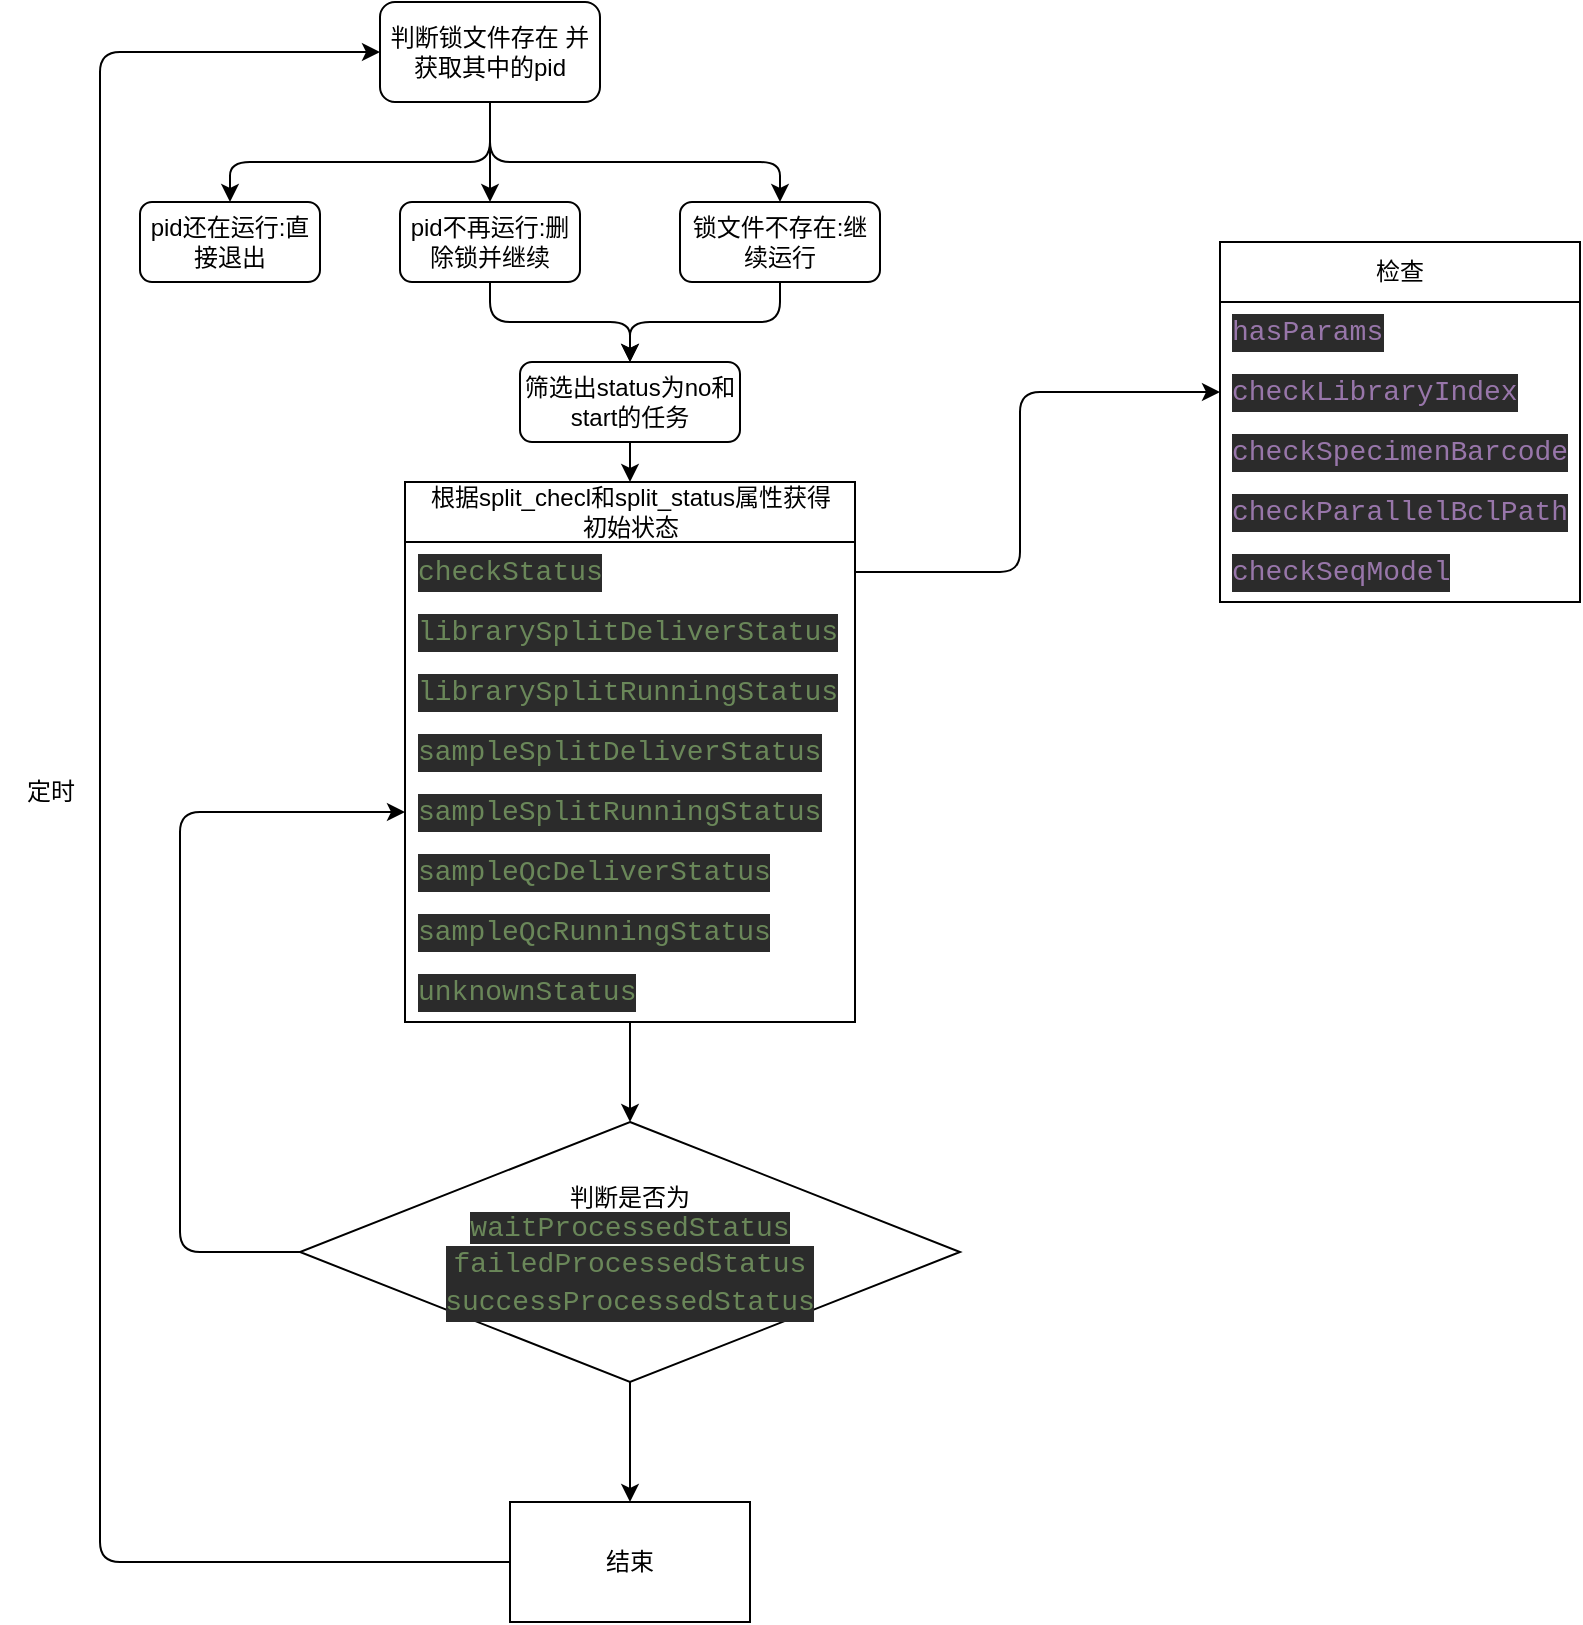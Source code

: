 <mxfile>
    <diagram id="ywiEqcDVkYlDiBQOXgn1" name="第 1 页">
        <mxGraphModel dx="839" dy="590" grid="1" gridSize="10" guides="1" tooltips="1" connect="1" arrows="1" fold="1" page="1" pageScale="1" pageWidth="827" pageHeight="1169" math="0" shadow="0">
            <root>
                <mxCell id="0"/>
                <mxCell id="1" parent="0"/>
                <mxCell id="46" value="" style="group" vertex="1" connectable="0" parent="1">
                    <mxGeometry x="50" y="110" width="790" height="810" as="geometry"/>
                </mxCell>
                <mxCell id="2" value="判断锁文件存在 并获取其中的pid" style="rounded=1;whiteSpace=wrap;html=1;container=0;" parent="46" vertex="1">
                    <mxGeometry x="190" width="110" height="50" as="geometry"/>
                </mxCell>
                <mxCell id="3" value="pid还在运行:直接退出" style="rounded=1;whiteSpace=wrap;html=1;container=0;" parent="46" vertex="1">
                    <mxGeometry x="70" y="100" width="90" height="40" as="geometry"/>
                </mxCell>
                <mxCell id="4" value="pid不再运行:删除锁并继续" style="rounded=1;whiteSpace=wrap;html=1;container=0;" parent="46" vertex="1">
                    <mxGeometry x="200" y="100" width="90" height="40" as="geometry"/>
                </mxCell>
                <mxCell id="5" value="锁文件不存在:继续运行" style="rounded=1;whiteSpace=wrap;html=1;container=0;" parent="46" vertex="1">
                    <mxGeometry x="340" y="100" width="100" height="40" as="geometry"/>
                </mxCell>
                <mxCell id="7" value="" style="endArrow=classic;html=1;exitX=0.5;exitY=1;exitDx=0;exitDy=0;entryX=0.5;entryY=0;entryDx=0;entryDy=0;" parent="46" source="2" target="3" edge="1">
                    <mxGeometry width="50" height="50" relative="1" as="geometry">
                        <mxPoint x="420" y="220" as="sourcePoint"/>
                        <mxPoint x="470" y="170" as="targetPoint"/>
                        <Array as="points">
                            <mxPoint x="245" y="80"/>
                            <mxPoint x="115" y="80"/>
                        </Array>
                    </mxGeometry>
                </mxCell>
                <mxCell id="8" value="" style="endArrow=classic;html=1;exitX=0.5;exitY=1;exitDx=0;exitDy=0;entryX=0.5;entryY=0;entryDx=0;entryDy=0;" parent="46" source="2" target="4" edge="1">
                    <mxGeometry width="50" height="50" relative="1" as="geometry">
                        <mxPoint x="420" y="200" as="sourcePoint"/>
                        <mxPoint x="470" y="150" as="targetPoint"/>
                    </mxGeometry>
                </mxCell>
                <mxCell id="9" value="" style="endArrow=classic;html=1;exitX=0.5;exitY=1;exitDx=0;exitDy=0;entryX=0.5;entryY=0;entryDx=0;entryDy=0;" parent="46" source="2" target="5" edge="1">
                    <mxGeometry width="50" height="50" relative="1" as="geometry">
                        <mxPoint x="410" y="70" as="sourcePoint"/>
                        <mxPoint x="460" y="20" as="targetPoint"/>
                        <Array as="points">
                            <mxPoint x="245" y="80"/>
                            <mxPoint x="390" y="80"/>
                        </Array>
                    </mxGeometry>
                </mxCell>
                <mxCell id="10" value="筛选出status为no和start的任务" style="rounded=1;whiteSpace=wrap;html=1;container=0;" parent="46" vertex="1">
                    <mxGeometry x="260" y="180" width="110" height="40" as="geometry"/>
                </mxCell>
                <mxCell id="11" value="" style="endArrow=classic;html=1;exitX=0.5;exitY=1;exitDx=0;exitDy=0;entryX=0.5;entryY=0;entryDx=0;entryDy=0;" parent="46" source="4" target="10" edge="1">
                    <mxGeometry width="50" height="50" relative="1" as="geometry">
                        <mxPoint x="420" y="190" as="sourcePoint"/>
                        <mxPoint x="470" y="140" as="targetPoint"/>
                        <Array as="points">
                            <mxPoint x="245" y="160"/>
                            <mxPoint x="315" y="160"/>
                        </Array>
                    </mxGeometry>
                </mxCell>
                <mxCell id="12" value="" style="endArrow=classic;html=1;exitX=0.5;exitY=1;exitDx=0;exitDy=0;entryX=0.5;entryY=0;entryDx=0;entryDy=0;" parent="46" source="5" target="10" edge="1">
                    <mxGeometry width="50" height="50" relative="1" as="geometry">
                        <mxPoint x="460" y="210" as="sourcePoint"/>
                        <mxPoint x="510" y="160" as="targetPoint"/>
                        <Array as="points">
                            <mxPoint x="390" y="160"/>
                            <mxPoint x="315" y="160"/>
                        </Array>
                    </mxGeometry>
                </mxCell>
                <mxCell id="16" value="根据split_checl和split_status属性获得&lt;br&gt;初始状态" style="swimlane;fontStyle=0;childLayout=stackLayout;horizontal=1;startSize=30;horizontalStack=0;resizeParent=1;resizeParentMax=0;resizeLast=0;collapsible=1;marginBottom=0;whiteSpace=wrap;html=1;container=0;" parent="46" vertex="1">
                    <mxGeometry x="202.5" y="240" width="225" height="270" as="geometry"/>
                </mxCell>
                <mxCell id="20" value="" style="endArrow=classic;html=1;exitX=0.5;exitY=1;exitDx=0;exitDy=0;entryX=0.5;entryY=0;entryDx=0;entryDy=0;" parent="46" source="10" target="16" edge="1">
                    <mxGeometry width="50" height="50" relative="1" as="geometry">
                        <mxPoint x="420" y="190" as="sourcePoint"/>
                        <mxPoint x="470" y="140" as="targetPoint"/>
                    </mxGeometry>
                </mxCell>
                <mxCell id="27" value="判断是否为&lt;br&gt;&lt;span style=&quot;color: rgb(106, 135, 89); background-color: rgb(43, 43, 43); font-family: Consolas, &amp;quot;Courier New&amp;quot;, monospace; font-size: 14px;&quot;&gt;waitProcessedStatus&lt;br&gt;&lt;/span&gt;&lt;div style=&quot;color: rgb(169, 183, 198); background-color: rgb(43, 43, 43); font-family: Consolas, &amp;quot;Courier New&amp;quot;, monospace; font-size: 14px; line-height: 19px;&quot;&gt;&lt;span style=&quot;color: #6a8759;&quot;&gt;failedProcessedStatus&lt;/span&gt;&lt;/div&gt;&lt;div style=&quot;color: rgb(169, 183, 198); background-color: rgb(43, 43, 43); font-family: Consolas, &amp;quot;Courier New&amp;quot;, monospace; font-size: 14px; line-height: 19px;&quot;&gt;&lt;div style=&quot;line-height: 19px;&quot;&gt;&lt;span style=&quot;color: #6a8759;&quot;&gt;successProcessedStatus&lt;/span&gt;&lt;/div&gt;&lt;/div&gt;" style="rhombus;whiteSpace=wrap;html=1;container=0;" parent="46" vertex="1">
                    <mxGeometry x="150" y="560" width="330" height="130" as="geometry"/>
                </mxCell>
                <mxCell id="29" value="" style="endArrow=classic;html=1;exitX=0;exitY=0.5;exitDx=0;exitDy=0;entryX=0;entryY=0.5;entryDx=0;entryDy=0;" parent="46" source="27" target="22" edge="1">
                    <mxGeometry width="50" height="50" relative="1" as="geometry">
                        <mxPoint x="420" y="440" as="sourcePoint"/>
                        <mxPoint x="470" y="390" as="targetPoint"/>
                        <Array as="points">
                            <mxPoint x="90" y="625"/>
                            <mxPoint x="90" y="405"/>
                        </Array>
                    </mxGeometry>
                </mxCell>
                <mxCell id="31" value="" style="endArrow=classic;html=1;entryX=0.5;entryY=0;entryDx=0;entryDy=0;" parent="46" target="27" edge="1">
                    <mxGeometry width="50" height="50" relative="1" as="geometry">
                        <mxPoint x="315" y="510" as="sourcePoint"/>
                        <mxPoint x="580" y="490" as="targetPoint"/>
                    </mxGeometry>
                </mxCell>
                <mxCell id="34" value="结束" style="rounded=0;whiteSpace=wrap;html=1;container=0;" parent="46" vertex="1">
                    <mxGeometry x="255" y="750" width="120" height="60" as="geometry"/>
                </mxCell>
                <mxCell id="35" value="" style="endArrow=classic;html=1;exitX=0.5;exitY=1;exitDx=0;exitDy=0;entryX=0.5;entryY=0;entryDx=0;entryDy=0;" parent="46" source="27" target="34" edge="1">
                    <mxGeometry width="50" height="50" relative="1" as="geometry">
                        <mxPoint x="420" y="540" as="sourcePoint"/>
                        <mxPoint x="470" y="490" as="targetPoint"/>
                    </mxGeometry>
                </mxCell>
                <mxCell id="36" value="检查" style="swimlane;fontStyle=0;childLayout=stackLayout;horizontal=1;startSize=30;horizontalStack=0;resizeParent=1;resizeParentMax=0;resizeLast=0;collapsible=1;marginBottom=0;whiteSpace=wrap;html=1;container=0;" parent="46" vertex="1">
                    <mxGeometry x="610" y="120" width="180" height="180" as="geometry"/>
                </mxCell>
                <mxCell id="43" value="" style="endArrow=classic;html=1;exitX=0;exitY=0.5;exitDx=0;exitDy=0;entryX=0;entryY=0.5;entryDx=0;entryDy=0;" edge="1" parent="46" source="34" target="2">
                    <mxGeometry width="50" height="50" relative="1" as="geometry">
                        <mxPoint x="410" y="620" as="sourcePoint"/>
                        <mxPoint x="460" y="570" as="targetPoint"/>
                        <Array as="points">
                            <mxPoint x="50" y="780"/>
                            <mxPoint x="50" y="25"/>
                        </Array>
                    </mxGeometry>
                </mxCell>
                <mxCell id="44" value="定时" style="text;html=1;align=center;verticalAlign=middle;resizable=0;points=[];autosize=1;strokeColor=none;fillColor=none;container=0;" vertex="1" parent="46">
                    <mxGeometry y="380" width="50" height="30" as="geometry"/>
                </mxCell>
                <mxCell id="17" value="&lt;div style=&quot;color: rgb(169, 183, 198); background-color: rgb(43, 43, 43); font-family: Consolas, &amp;quot;Courier New&amp;quot;, monospace; font-size: 14px; line-height: 19px;&quot;&gt;&lt;span style=&quot;color: #6a8759;&quot;&gt;checkStatus&lt;/span&gt;&lt;/div&gt;" style="text;strokeColor=none;fillColor=none;align=left;verticalAlign=middle;spacingLeft=4;spacingRight=4;overflow=hidden;points=[[0,0.5],[1,0.5]];portConstraint=eastwest;rotatable=0;whiteSpace=wrap;html=1;container=0;" parent="46" vertex="1">
                    <mxGeometry x="202.5" y="270" width="225" height="30" as="geometry"/>
                </mxCell>
                <mxCell id="18" value="&lt;div style=&quot;color: rgb(169, 183, 198); background-color: rgb(43, 43, 43); font-family: Consolas, &amp;quot;Courier New&amp;quot;, monospace; font-size: 14px; line-height: 19px;&quot;&gt;&lt;span style=&quot;color: #6a8759;&quot;&gt;librarySplitDeliverStatus&lt;/span&gt;&lt;/div&gt;" style="text;strokeColor=none;fillColor=none;align=left;verticalAlign=middle;spacingLeft=4;spacingRight=4;overflow=hidden;points=[[0,0.5],[1,0.5]];portConstraint=eastwest;rotatable=0;whiteSpace=wrap;html=1;container=0;" parent="46" vertex="1">
                    <mxGeometry x="202.5" y="300" width="225" height="30" as="geometry"/>
                </mxCell>
                <mxCell id="21" value="&lt;div style=&quot;color: rgb(169, 183, 198); background-color: rgb(43, 43, 43); font-family: Consolas, &amp;quot;Courier New&amp;quot;, monospace; font-size: 14px; line-height: 19px;&quot;&gt;&lt;span style=&quot;color: #6a8759;&quot;&gt;librarySplitRunningStatus&lt;/span&gt;&lt;/div&gt;" style="text;strokeColor=none;fillColor=none;align=left;verticalAlign=middle;spacingLeft=4;spacingRight=4;overflow=hidden;points=[[0,0.5],[1,0.5]];portConstraint=eastwest;rotatable=0;whiteSpace=wrap;html=1;container=0;" parent="46" vertex="1">
                    <mxGeometry x="202.5" y="330" width="225" height="30" as="geometry"/>
                </mxCell>
                <mxCell id="19" value="&lt;div style=&quot;color: rgb(169, 183, 198); background-color: rgb(43, 43, 43); font-family: Consolas, &amp;quot;Courier New&amp;quot;, monospace; font-size: 14px; line-height: 19px;&quot;&gt;&lt;div style=&quot;line-height: 19px;&quot;&gt;&lt;span style=&quot;color: #6a8759;&quot;&gt;sampleSplitDeliverStatus&lt;/span&gt;&lt;/div&gt;&lt;/div&gt;" style="text;strokeColor=none;fillColor=none;align=left;verticalAlign=middle;spacingLeft=4;spacingRight=4;overflow=hidden;points=[[0,0.5],[1,0.5]];portConstraint=eastwest;rotatable=0;whiteSpace=wrap;html=1;container=0;" parent="46" vertex="1">
                    <mxGeometry x="202.5" y="360" width="225" height="30" as="geometry"/>
                </mxCell>
                <mxCell id="22" value="&lt;div style=&quot;color: rgb(169, 183, 198); background-color: rgb(43, 43, 43); font-family: Consolas, &amp;quot;Courier New&amp;quot;, monospace; font-size: 14px; line-height: 19px;&quot;&gt;&lt;div style=&quot;line-height: 19px;&quot;&gt;&lt;div style=&quot;line-height: 19px;&quot;&gt;&lt;span style=&quot;color: #6a8759;&quot;&gt;sampleSplitRunningStatus&lt;/span&gt;&lt;/div&gt;&lt;/div&gt;&lt;/div&gt;" style="text;strokeColor=none;fillColor=none;align=left;verticalAlign=middle;spacingLeft=4;spacingRight=4;overflow=hidden;points=[[0,0.5],[1,0.5]];portConstraint=eastwest;rotatable=0;whiteSpace=wrap;html=1;container=0;" parent="46" vertex="1">
                    <mxGeometry x="202.5" y="390" width="225" height="30" as="geometry"/>
                </mxCell>
                <mxCell id="23" value="&lt;div style=&quot;color: rgb(169, 183, 198); background-color: rgb(43, 43, 43); font-family: Consolas, &amp;quot;Courier New&amp;quot;, monospace; font-size: 14px; line-height: 19px;&quot;&gt;&lt;div style=&quot;line-height: 19px;&quot;&gt;&lt;div style=&quot;line-height: 19px;&quot;&gt;&lt;div style=&quot;line-height: 19px;&quot;&gt;&lt;span style=&quot;color: #6a8759;&quot;&gt;sampleQcDeliverStatus&lt;/span&gt;&lt;/div&gt;&lt;/div&gt;&lt;/div&gt;&lt;/div&gt;" style="text;strokeColor=none;fillColor=none;align=left;verticalAlign=middle;spacingLeft=4;spacingRight=4;overflow=hidden;points=[[0,0.5],[1,0.5]];portConstraint=eastwest;rotatable=0;whiteSpace=wrap;html=1;container=0;" parent="46" vertex="1">
                    <mxGeometry x="202.5" y="420" width="225" height="30" as="geometry"/>
                </mxCell>
                <mxCell id="24" value="&lt;div style=&quot;color: rgb(169, 183, 198); background-color: rgb(43, 43, 43); font-family: Consolas, &amp;quot;Courier New&amp;quot;, monospace; font-size: 14px; line-height: 19px;&quot;&gt;&lt;div style=&quot;line-height: 19px;&quot;&gt;&lt;div style=&quot;line-height: 19px;&quot;&gt;&lt;div style=&quot;line-height: 19px;&quot;&gt;&lt;div style=&quot;line-height: 19px;&quot;&gt;&lt;span style=&quot;color: #6a8759;&quot;&gt;sampleQcRunningStatus&lt;/span&gt;&lt;/div&gt;&lt;/div&gt;&lt;/div&gt;&lt;/div&gt;&lt;/div&gt;" style="text;strokeColor=none;fillColor=none;align=left;verticalAlign=middle;spacingLeft=4;spacingRight=4;overflow=hidden;points=[[0,0.5],[1,0.5]];portConstraint=eastwest;rotatable=0;whiteSpace=wrap;html=1;container=0;" parent="46" vertex="1">
                    <mxGeometry x="202.5" y="450" width="225" height="30" as="geometry"/>
                </mxCell>
                <mxCell id="25" value="&lt;div style=&quot;color: rgb(169, 183, 198); background-color: rgb(43, 43, 43); font-family: Consolas, &amp;quot;Courier New&amp;quot;, monospace; font-size: 14px; line-height: 19px;&quot;&gt;&lt;div style=&quot;line-height: 19px;&quot;&gt;&lt;div style=&quot;line-height: 19px;&quot;&gt;&lt;div style=&quot;line-height: 19px;&quot;&gt;&lt;div style=&quot;line-height: 19px;&quot;&gt;&lt;div style=&quot;line-height: 19px;&quot;&gt;&lt;span style=&quot;color: #6a8759;&quot;&gt;unknownStatus&lt;/span&gt;&lt;/div&gt;&lt;/div&gt;&lt;/div&gt;&lt;/div&gt;&lt;/div&gt;&lt;/div&gt;" style="text;strokeColor=none;fillColor=none;align=left;verticalAlign=middle;spacingLeft=4;spacingRight=4;overflow=hidden;points=[[0,0.5],[1,0.5]];portConstraint=eastwest;rotatable=0;whiteSpace=wrap;html=1;container=0;" parent="46" vertex="1">
                    <mxGeometry x="202.5" y="480" width="225" height="30" as="geometry"/>
                </mxCell>
                <mxCell id="37" value="&lt;div style=&quot;color: rgb(169, 183, 198); background-color: rgb(43, 43, 43); font-family: Consolas, &amp;quot;Courier New&amp;quot;, monospace; font-size: 14px; line-height: 19px;&quot;&gt;&lt;span style=&quot;color: #9876aa;&quot;&gt;hasParams&lt;/span&gt;&lt;/div&gt;" style="text;strokeColor=none;fillColor=none;align=left;verticalAlign=middle;spacingLeft=4;spacingRight=4;overflow=hidden;points=[[0,0.5],[1,0.5]];portConstraint=eastwest;rotatable=0;whiteSpace=wrap;html=1;container=0;" parent="46" vertex="1">
                    <mxGeometry x="610" y="150" width="180" height="30" as="geometry"/>
                </mxCell>
                <mxCell id="38" value="&lt;div style=&quot;color: rgb(169, 183, 198); background-color: rgb(43, 43, 43); font-family: Consolas, &amp;quot;Courier New&amp;quot;, monospace; font-size: 14px; line-height: 19px;&quot;&gt;&lt;span style=&quot;color: #9876aa;&quot;&gt;checkLibraryIndex&lt;/span&gt;&lt;/div&gt;" style="text;strokeColor=none;fillColor=none;align=left;verticalAlign=middle;spacingLeft=4;spacingRight=4;overflow=hidden;points=[[0,0.5],[1,0.5]];portConstraint=eastwest;rotatable=0;whiteSpace=wrap;html=1;container=0;" parent="46" vertex="1">
                    <mxGeometry x="610" y="180" width="180" height="30" as="geometry"/>
                </mxCell>
                <mxCell id="40" value="" style="endArrow=classic;html=1;exitX=1;exitY=0.5;exitDx=0;exitDy=0;entryX=0;entryY=0.5;entryDx=0;entryDy=0;" parent="46" source="17" target="38" edge="1">
                    <mxGeometry width="50" height="50" relative="1" as="geometry">
                        <mxPoint x="600" y="400" as="sourcePoint"/>
                        <mxPoint x="650" y="350" as="targetPoint"/>
                        <Array as="points">
                            <mxPoint x="510" y="285"/>
                            <mxPoint x="510" y="195"/>
                        </Array>
                    </mxGeometry>
                </mxCell>
                <mxCell id="39" value="&lt;div style=&quot;color: rgb(169, 183, 198); background-color: rgb(43, 43, 43); font-family: Consolas, &amp;quot;Courier New&amp;quot;, monospace; font-size: 14px; line-height: 19px;&quot;&gt;&lt;span style=&quot;color: #9876aa;&quot;&gt;checkSpecimenBarcode&lt;/span&gt;&lt;/div&gt;" style="text;strokeColor=none;fillColor=none;align=left;verticalAlign=middle;spacingLeft=4;spacingRight=4;overflow=hidden;points=[[0,0.5],[1,0.5]];portConstraint=eastwest;rotatable=0;whiteSpace=wrap;html=1;container=0;" parent="46" vertex="1">
                    <mxGeometry x="610" y="210" width="180" height="30" as="geometry"/>
                </mxCell>
                <mxCell id="41" value="&lt;div style=&quot;color: rgb(169, 183, 198); background-color: rgb(43, 43, 43); font-family: Consolas, &amp;quot;Courier New&amp;quot;, monospace; font-size: 14px; line-height: 19px;&quot;&gt;&lt;div style=&quot;line-height: 19px;&quot;&gt;&lt;span style=&quot;color: #9876aa;&quot;&gt;checkParallelBclPath&lt;/span&gt;&lt;/div&gt;&lt;/div&gt;" style="text;strokeColor=none;fillColor=none;align=left;verticalAlign=middle;spacingLeft=4;spacingRight=4;overflow=hidden;points=[[0,0.5],[1,0.5]];portConstraint=eastwest;rotatable=0;whiteSpace=wrap;html=1;container=0;" parent="46" vertex="1">
                    <mxGeometry x="610" y="240" width="180" height="30" as="geometry"/>
                </mxCell>
                <mxCell id="42" value="&lt;div style=&quot;color: rgb(169, 183, 198); background-color: rgb(43, 43, 43); font-family: Consolas, &amp;quot;Courier New&amp;quot;, monospace; font-size: 14px; line-height: 19px;&quot;&gt;&lt;div style=&quot;line-height: 19px;&quot;&gt;&lt;div style=&quot;line-height: 19px;&quot;&gt;&lt;span style=&quot;color: #9876aa;&quot;&gt;checkSeqModel&lt;/span&gt;&lt;/div&gt;&lt;/div&gt;&lt;/div&gt;" style="text;strokeColor=none;fillColor=none;align=left;verticalAlign=middle;spacingLeft=4;spacingRight=4;overflow=hidden;points=[[0,0.5],[1,0.5]];portConstraint=eastwest;rotatable=0;whiteSpace=wrap;html=1;container=0;" parent="46" vertex="1">
                    <mxGeometry x="610" y="270" width="180" height="30" as="geometry"/>
                </mxCell>
            </root>
        </mxGraphModel>
    </diagram>
</mxfile>
